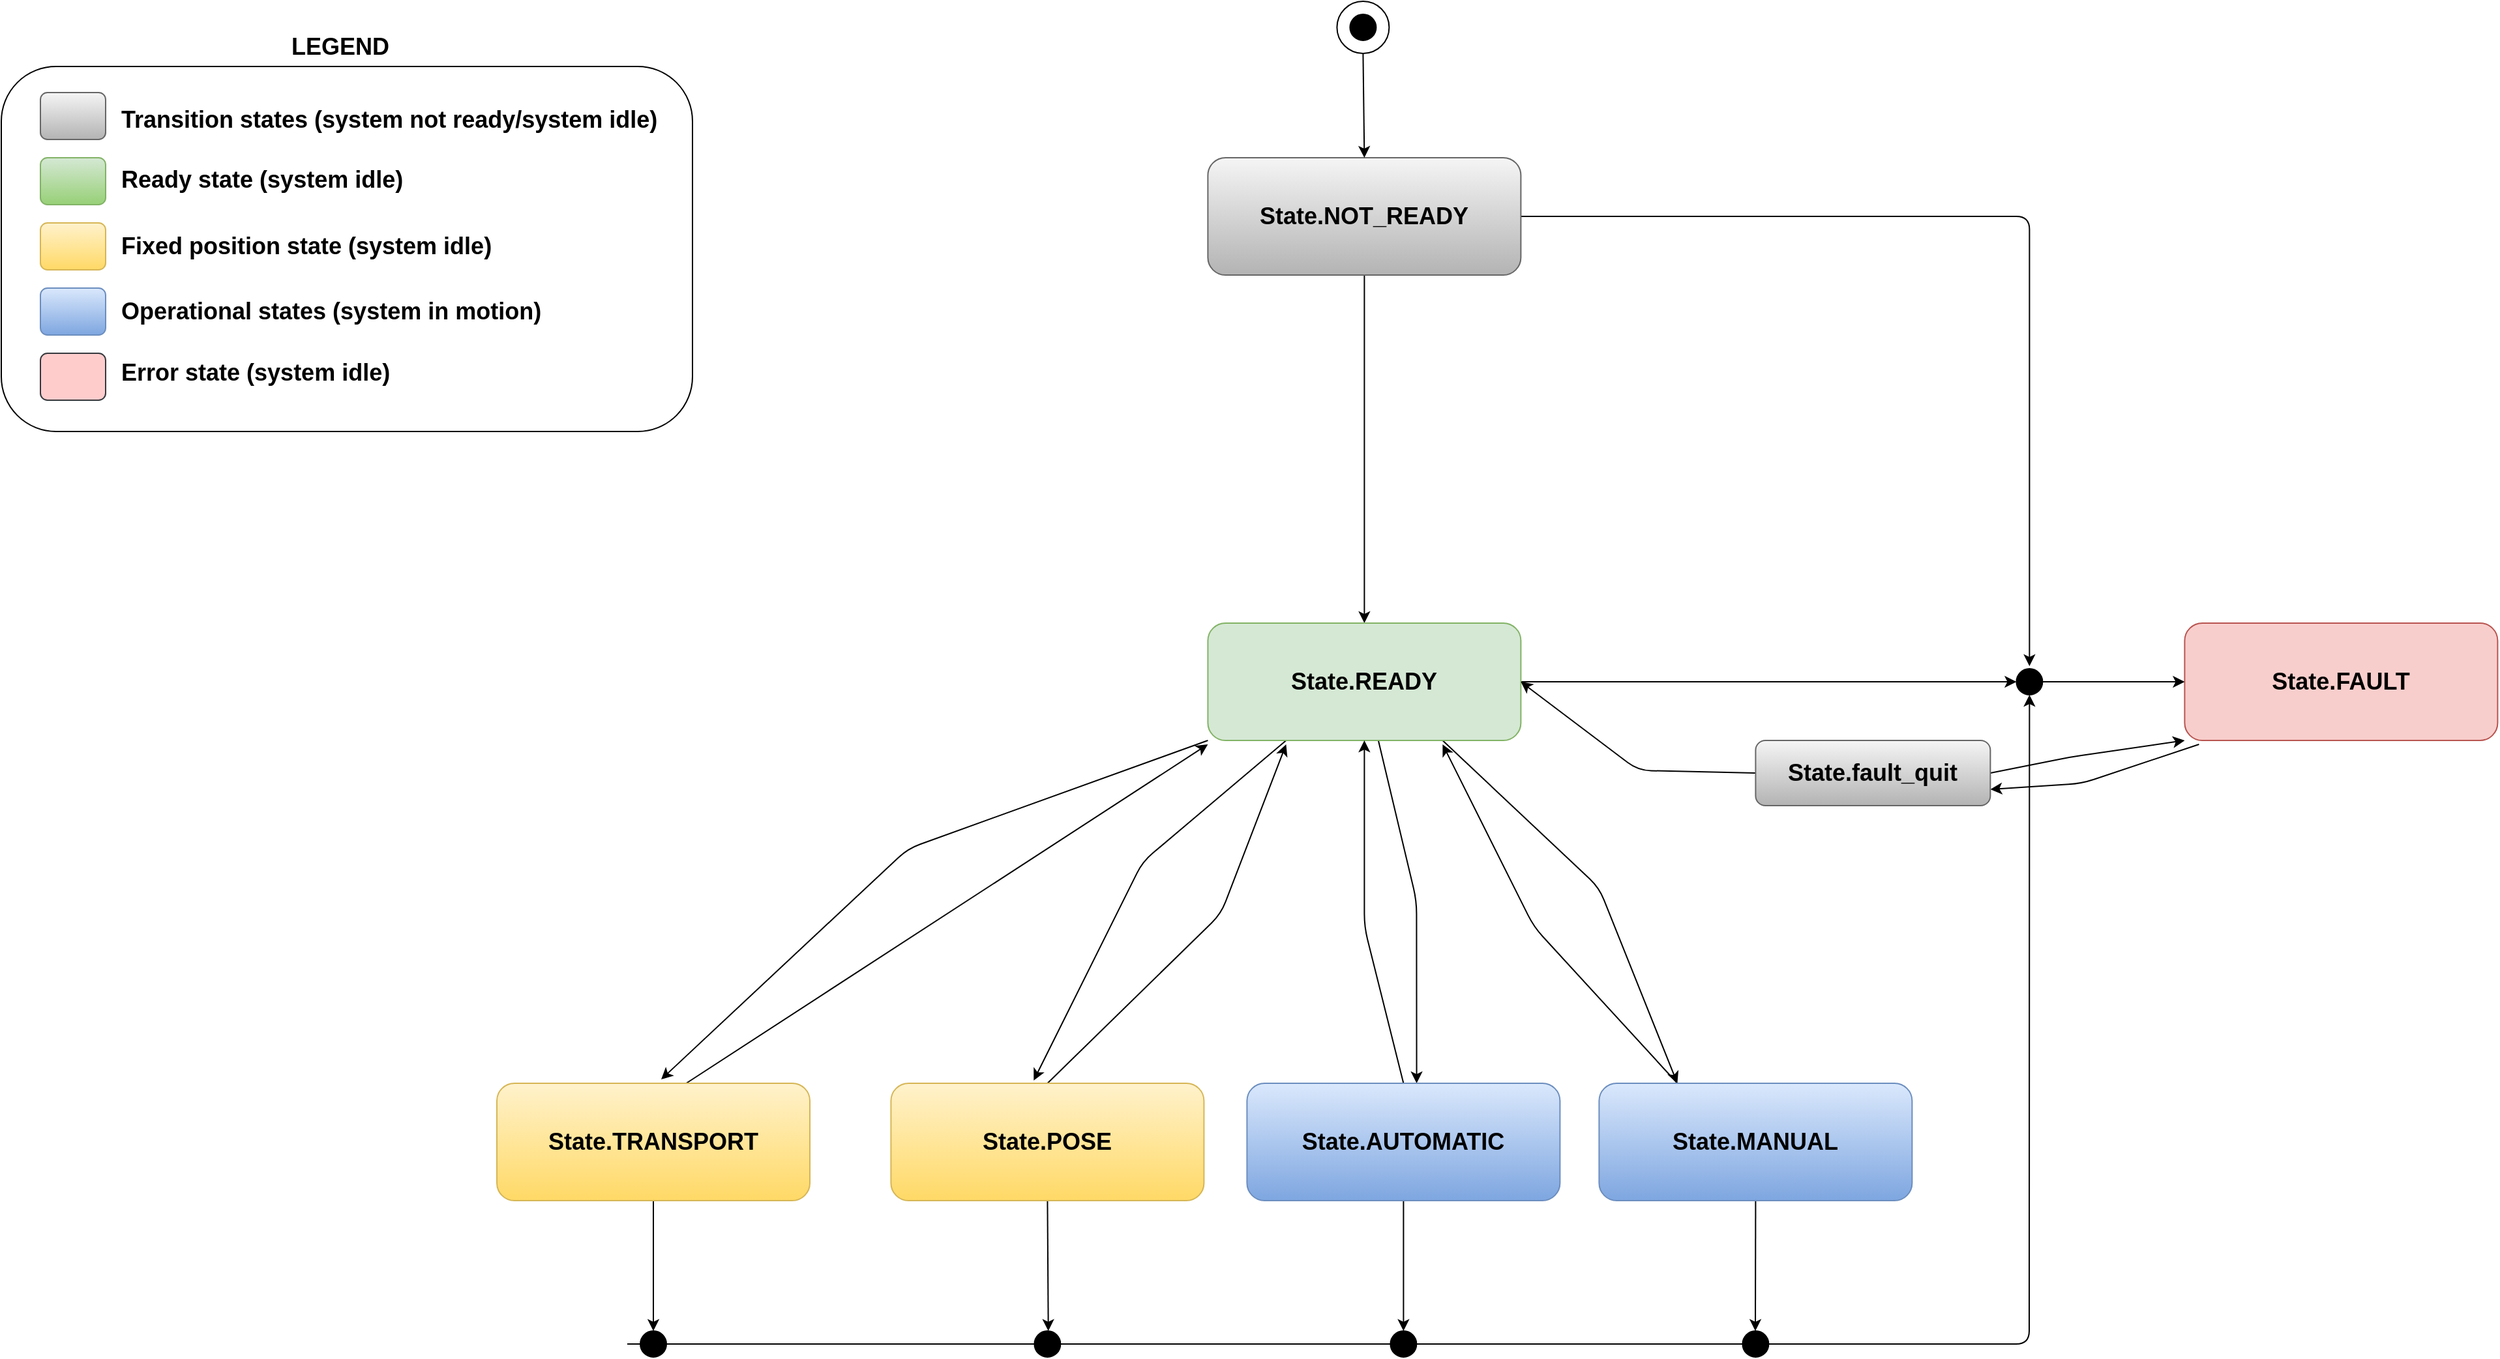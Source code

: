 <mxfile>
    <diagram id="FqQ6lfsRfvsoJLfB2MNd" name="Page-1">
        <mxGraphModel dx="3050" dy="2071" grid="1" gridSize="10" guides="1" tooltips="1" connect="1" arrows="1" fold="1" page="1" pageScale="1" pageWidth="1169" pageHeight="827" math="0" shadow="0">
            <root>
                <mxCell id="0"/>
                <mxCell id="1" parent="0"/>
                <mxCell id="24" style="edgeStyle=none;html=1;entryX=1;entryY=0.75;entryDx=0;entryDy=0;fontSize=18;" edge="1" parent="1" target="23">
                    <mxGeometry relative="1" as="geometry">
                        <mxPoint x="1695.2" y="620" as="sourcePoint"/>
                        <Array as="points">
                            <mxPoint x="1605.2" y="650"/>
                        </Array>
                    </mxGeometry>
                </mxCell>
                <mxCell id="2" value="&lt;font style=&quot;font-size: 18px;&quot;&gt;&lt;b&gt;State.&lt;/b&gt;&lt;/font&gt;&lt;span style=&quot;font-size: 18px;&quot;&gt;&lt;b&gt;FAULT&lt;/b&gt;&lt;/span&gt;" style="rounded=1;whiteSpace=wrap;html=1;fillColor=#f8cecc;strokeColor=#b85450;" vertex="1" parent="1">
                    <mxGeometry x="1684.2" y="527" width="240" height="90" as="geometry"/>
                </mxCell>
                <mxCell id="10" style="edgeStyle=none;html=1;exitX=1;exitY=0.5;exitDx=0;exitDy=0;fontSize=18;" edge="1" parent="1" source="3">
                    <mxGeometry relative="1" as="geometry">
                        <mxPoint x="1565.2" y="560" as="targetPoint"/>
                        <Array as="points">
                            <mxPoint x="1565.2" y="215"/>
                        </Array>
                    </mxGeometry>
                </mxCell>
                <mxCell id="22" style="edgeStyle=none;html=1;exitX=0.5;exitY=1;exitDx=0;exitDy=0;entryX=0.5;entryY=0;entryDx=0;entryDy=0;fontSize=18;" edge="1" parent="1" source="3" target="5">
                    <mxGeometry relative="1" as="geometry"/>
                </mxCell>
                <mxCell id="3" value="&lt;font style=&quot;font-size: 18px;&quot;&gt;&lt;b&gt;State.&lt;/b&gt;&lt;/font&gt;&lt;span style=&quot;font-size: 18px;&quot;&gt;&lt;b&gt;NOT_READY&lt;/b&gt;&lt;/span&gt;" style="rounded=1;whiteSpace=wrap;html=1;fillColor=#f5f5f5;gradientColor=#b3b3b3;strokeColor=#666666;" vertex="1" parent="1">
                    <mxGeometry x="935.2" y="170" width="240" height="90" as="geometry"/>
                </mxCell>
                <mxCell id="15" style="edgeStyle=none;html=1;exitX=0.5;exitY=0;exitDx=0;exitDy=0;fontSize=18;" edge="1" parent="1">
                    <mxGeometry relative="1" as="geometry">
                        <mxPoint x="935.2" y="620" as="targetPoint"/>
                        <mxPoint x="535.2" y="880" as="sourcePoint"/>
                        <Array as="points"/>
                    </mxGeometry>
                </mxCell>
                <mxCell id="45" style="edgeStyle=none;html=1;exitX=0.5;exitY=1;exitDx=0;exitDy=0;fontSize=18;" edge="1" parent="1" source="4">
                    <mxGeometry relative="1" as="geometry">
                        <mxPoint x="510" y="1070" as="targetPoint"/>
                    </mxGeometry>
                </mxCell>
                <mxCell id="4" value="&lt;font style=&quot;font-size: 18px;&quot;&gt;&lt;b&gt;State.TRANSPORT&lt;/b&gt;&lt;/font&gt;" style="rounded=1;whiteSpace=wrap;html=1;fillColor=#fff2cc;gradientColor=#ffd966;strokeColor=#d6b656;" vertex="1" parent="1">
                    <mxGeometry x="390" y="880" width="240" height="90" as="geometry"/>
                </mxCell>
                <mxCell id="9" style="edgeStyle=none;html=1;fontSize=18;entryX=0;entryY=0.5;entryDx=0;entryDy=0;" edge="1" parent="1" source="5" target="7">
                    <mxGeometry relative="1" as="geometry">
                        <mxPoint x="1405.2" y="572" as="targetPoint"/>
                    </mxGeometry>
                </mxCell>
                <mxCell id="14" style="edgeStyle=none;html=1;exitX=0;exitY=1;exitDx=0;exitDy=0;entryX=0.42;entryY=-0.033;entryDx=0;entryDy=0;entryPerimeter=0;fontSize=18;" edge="1" parent="1" source="5">
                    <mxGeometry relative="1" as="geometry">
                        <mxPoint x="516.0" y="877.03" as="targetPoint"/>
                        <Array as="points">
                            <mxPoint x="705.2" y="700"/>
                        </Array>
                    </mxGeometry>
                </mxCell>
                <mxCell id="20" style="edgeStyle=none;html=1;exitX=0.25;exitY=1;exitDx=0;exitDy=0;entryX=0.456;entryY=-0.024;entryDx=0;entryDy=0;entryPerimeter=0;fontSize=18;" edge="1" parent="1" source="5" target="13">
                    <mxGeometry relative="1" as="geometry">
                        <Array as="points">
                            <mxPoint x="885.2" y="710"/>
                        </Array>
                    </mxGeometry>
                </mxCell>
                <mxCell id="28" style="edgeStyle=none;html=1;entryX=0.542;entryY=0;entryDx=0;entryDy=0;entryPerimeter=0;fontSize=18;" edge="1" parent="1" source="5" target="11">
                    <mxGeometry relative="1" as="geometry">
                        <Array as="points">
                            <mxPoint x="1095.2" y="740"/>
                        </Array>
                    </mxGeometry>
                </mxCell>
                <mxCell id="30" style="edgeStyle=none;html=1;exitX=0.75;exitY=1;exitDx=0;exitDy=0;entryX=0.25;entryY=0;entryDx=0;entryDy=0;fontSize=18;" edge="1" parent="1" source="5" target="12">
                    <mxGeometry relative="1" as="geometry">
                        <Array as="points">
                            <mxPoint x="1235.2" y="730"/>
                        </Array>
                    </mxGeometry>
                </mxCell>
                <mxCell id="5" value="&lt;font style=&quot;font-size: 18px;&quot;&gt;&lt;b&gt;State.R&lt;/b&gt;&lt;/font&gt;&lt;span style=&quot;font-size: 18px;&quot;&gt;&lt;b&gt;EADY&lt;/b&gt;&lt;/span&gt;" style="rounded=1;whiteSpace=wrap;html=1;fillColor=#d5e8d4;strokeColor=#82b366;" vertex="1" parent="1">
                    <mxGeometry x="935.2" y="527" width="240" height="90" as="geometry"/>
                </mxCell>
                <mxCell id="8" style="edgeStyle=none;html=1;exitX=1;exitY=0.5;exitDx=0;exitDy=0;entryX=0;entryY=0.5;entryDx=0;entryDy=0;fontSize=18;" edge="1" parent="1" source="7" target="2">
                    <mxGeometry relative="1" as="geometry"/>
                </mxCell>
                <mxCell id="7" value="" style="ellipse;whiteSpace=wrap;html=1;aspect=fixed;fontSize=18;fillColor=#000000;" vertex="1" parent="1">
                    <mxGeometry x="1555.2" y="562" width="20" height="20" as="geometry"/>
                </mxCell>
                <mxCell id="27" style="edgeStyle=none;html=1;exitX=0.5;exitY=0;exitDx=0;exitDy=0;entryX=0.5;entryY=1;entryDx=0;entryDy=0;fontSize=18;" edge="1" parent="1" source="11" target="5">
                    <mxGeometry relative="1" as="geometry">
                        <Array as="points">
                            <mxPoint x="1055.2" y="760"/>
                        </Array>
                    </mxGeometry>
                </mxCell>
                <mxCell id="48" style="edgeStyle=none;html=1;exitX=0.5;exitY=1;exitDx=0;exitDy=0;fontSize=18;entryX=0.5;entryY=0;entryDx=0;entryDy=0;" edge="1" parent="1" source="11" target="53">
                    <mxGeometry relative="1" as="geometry">
                        <mxPoint x="1085.714" y="1080" as="targetPoint"/>
                    </mxGeometry>
                </mxCell>
                <mxCell id="11" value="&lt;font style=&quot;font-size: 18px;&quot;&gt;&lt;b&gt;State.AUTOMATIC&lt;/b&gt;&lt;/font&gt;" style="rounded=1;whiteSpace=wrap;html=1;fillColor=#dae8fc;gradientColor=#7ea6e0;strokeColor=#6c8ebf;" vertex="1" parent="1">
                    <mxGeometry x="965.2" y="880" width="240" height="90" as="geometry"/>
                </mxCell>
                <mxCell id="31" style="edgeStyle=none;html=1;fontSize=18;exitX=0.25;exitY=0;exitDx=0;exitDy=0;" edge="1" parent="1" source="12">
                    <mxGeometry relative="1" as="geometry">
                        <mxPoint x="1115.2" y="620" as="targetPoint"/>
                        <Array as="points">
                            <mxPoint x="1185.2" y="760"/>
                        </Array>
                    </mxGeometry>
                </mxCell>
                <mxCell id="49" style="edgeStyle=none;html=1;exitX=0.5;exitY=1;exitDx=0;exitDy=0;fontSize=18;" edge="1" parent="1" source="12">
                    <mxGeometry relative="1" as="geometry">
                        <mxPoint x="1355" y="1070" as="targetPoint"/>
                    </mxGeometry>
                </mxCell>
                <mxCell id="12" value="&lt;font style=&quot;font-size: 18px;&quot;&gt;&lt;b&gt;State.MANUAL&lt;/b&gt;&lt;/font&gt;" style="rounded=1;whiteSpace=wrap;html=1;fillColor=#dae8fc;gradientColor=#7ea6e0;strokeColor=#6c8ebf;" vertex="1" parent="1">
                    <mxGeometry x="1235.2" y="880" width="240" height="90" as="geometry"/>
                </mxCell>
                <mxCell id="21" style="edgeStyle=none;html=1;fontSize=18;exitX=0.5;exitY=0;exitDx=0;exitDy=0;" edge="1" parent="1" source="13">
                    <mxGeometry relative="1" as="geometry">
                        <mxPoint x="995.2" y="620" as="targetPoint"/>
                        <mxPoint x="915.2" y="870" as="sourcePoint"/>
                        <Array as="points">
                            <mxPoint x="945.2" y="750"/>
                        </Array>
                    </mxGeometry>
                </mxCell>
                <mxCell id="47" style="edgeStyle=none;html=1;exitX=0.5;exitY=1;exitDx=0;exitDy=0;fontSize=18;" edge="1" parent="1" source="13">
                    <mxGeometry relative="1" as="geometry">
                        <mxPoint x="812.857" y="1070" as="targetPoint"/>
                    </mxGeometry>
                </mxCell>
                <mxCell id="13" value="&lt;font style=&quot;font-size: 18px;&quot;&gt;&lt;b&gt;State.POSE&lt;/b&gt;&lt;/font&gt;" style="rounded=1;whiteSpace=wrap;html=1;fillColor=#fff2cc;gradientColor=#ffd966;strokeColor=#d6b656;" vertex="1" parent="1">
                    <mxGeometry x="692.2" y="880" width="240" height="90" as="geometry"/>
                </mxCell>
                <mxCell id="18" value="" style="group" vertex="1" connectable="0" parent="1">
                    <mxGeometry x="1034.2" y="50" width="40" height="40" as="geometry"/>
                </mxCell>
                <mxCell id="17" value="" style="ellipse;whiteSpace=wrap;html=1;aspect=fixed;fontSize=18;fillColor=#FFFFFF;" vertex="1" parent="18">
                    <mxGeometry width="40" height="40" as="geometry"/>
                </mxCell>
                <mxCell id="16" value="" style="ellipse;whiteSpace=wrap;html=1;aspect=fixed;fontSize=18;fillColor=#000000;" vertex="1" parent="18">
                    <mxGeometry x="10" y="10" width="20" height="20" as="geometry"/>
                </mxCell>
                <mxCell id="19" style="edgeStyle=none;html=1;exitX=0.5;exitY=1;exitDx=0;exitDy=0;entryX=0.5;entryY=0;entryDx=0;entryDy=0;fontSize=18;" edge="1" parent="1" source="17" target="3">
                    <mxGeometry relative="1" as="geometry"/>
                </mxCell>
                <mxCell id="25" style="edgeStyle=none;html=1;exitX=0;exitY=0.5;exitDx=0;exitDy=0;fontSize=18;entryX=1;entryY=0.5;entryDx=0;entryDy=0;" edge="1" parent="1" source="23" target="5">
                    <mxGeometry relative="1" as="geometry">
                        <mxPoint x="1055.2" y="620" as="targetPoint"/>
                        <Array as="points">
                            <mxPoint x="1265.2" y="640"/>
                        </Array>
                    </mxGeometry>
                </mxCell>
                <mxCell id="26" style="edgeStyle=none;html=1;exitX=1;exitY=0.5;exitDx=0;exitDy=0;fontSize=18;entryX=0;entryY=1;entryDx=0;entryDy=0;" edge="1" parent="1" source="23" target="2">
                    <mxGeometry relative="1" as="geometry">
                        <mxPoint x="1695.2" y="620" as="targetPoint"/>
                        <Array as="points">
                            <mxPoint x="1595.2" y="630"/>
                        </Array>
                    </mxGeometry>
                </mxCell>
                <mxCell id="23" value="&lt;font style=&quot;font-size: 18px;&quot;&gt;&lt;b&gt;State.fault_quit&lt;/b&gt;&lt;/font&gt;" style="rounded=1;whiteSpace=wrap;html=1;fillColor=#f5f5f5;gradientColor=#b3b3b3;strokeColor=#666666;" vertex="1" parent="1">
                    <mxGeometry x="1355.2" y="617" width="180" height="50" as="geometry"/>
                </mxCell>
                <mxCell id="33" value="" style="rounded=1;whiteSpace=wrap;html=1;fillColor=#f5f5f5;gradientColor=#b3b3b3;strokeColor=#666666;" vertex="1" parent="1">
                    <mxGeometry x="40" y="120" width="50" height="36" as="geometry"/>
                </mxCell>
                <mxCell id="34" value="" style="rounded=1;whiteSpace=wrap;html=1;fillColor=#d5e8d4;gradientColor=#97d077;strokeColor=#82b366;" vertex="1" parent="1">
                    <mxGeometry x="40" y="170" width="50" height="36" as="geometry"/>
                </mxCell>
                <mxCell id="35" value="Transition states (system not ready/system idle)" style="text;html=1;strokeColor=none;fillColor=none;align=left;verticalAlign=middle;whiteSpace=wrap;rounded=0;fontSize=18;fontStyle=1" vertex="1" parent="1">
                    <mxGeometry x="100" y="126" width="550" height="30" as="geometry"/>
                </mxCell>
                <mxCell id="36" value="Ready state (system idle)" style="text;html=1;strokeColor=none;fillColor=none;align=left;verticalAlign=middle;whiteSpace=wrap;rounded=0;fontSize=18;fontStyle=1" vertex="1" parent="1">
                    <mxGeometry x="100" y="172" width="550" height="30" as="geometry"/>
                </mxCell>
                <mxCell id="37" value="" style="rounded=1;whiteSpace=wrap;html=1;fillColor=#fff2cc;gradientColor=#ffd966;strokeColor=#d6b656;" vertex="1" parent="1">
                    <mxGeometry x="40" y="220" width="50" height="36" as="geometry"/>
                </mxCell>
                <mxCell id="38" value="Fixed position state (system idle)" style="text;html=1;strokeColor=none;fillColor=none;align=left;verticalAlign=middle;whiteSpace=wrap;rounded=0;fontSize=18;fontStyle=1" vertex="1" parent="1">
                    <mxGeometry x="100" y="223" width="550" height="30" as="geometry"/>
                </mxCell>
                <mxCell id="39" value="" style="rounded=1;whiteSpace=wrap;html=1;fillColor=#dae8fc;gradientColor=#7ea6e0;strokeColor=#6c8ebf;" vertex="1" parent="1">
                    <mxGeometry x="40" y="270" width="50" height="36" as="geometry"/>
                </mxCell>
                <mxCell id="40" value="Operational states (system in motion)" style="text;html=1;strokeColor=none;fillColor=none;align=left;verticalAlign=middle;whiteSpace=wrap;rounded=0;fontSize=18;fontStyle=1" vertex="1" parent="1">
                    <mxGeometry x="100" y="273" width="550" height="30" as="geometry"/>
                </mxCell>
                <mxCell id="41" value="" style="rounded=1;whiteSpace=wrap;html=1;fillColor=#ffcccc;strokeColor=#36393d;" vertex="1" parent="1">
                    <mxGeometry x="40" y="320" width="50" height="36" as="geometry"/>
                </mxCell>
                <mxCell id="42" value="Error state (system idle)" style="text;html=1;strokeColor=none;fillColor=none;align=left;verticalAlign=middle;whiteSpace=wrap;rounded=0;fontSize=18;fontStyle=1" vertex="1" parent="1">
                    <mxGeometry x="100" y="320" width="550" height="30" as="geometry"/>
                </mxCell>
                <mxCell id="43" value="" style="rounded=1;whiteSpace=wrap;html=1;fontSize=18;fillColor=none;" vertex="1" parent="1">
                    <mxGeometry x="10" y="100" width="530" height="280" as="geometry"/>
                </mxCell>
                <mxCell id="44" value="LEGEND" style="text;html=1;strokeColor=none;fillColor=none;align=center;verticalAlign=middle;whiteSpace=wrap;rounded=0;fontSize=18;fontStyle=1" vertex="1" parent="1">
                    <mxGeometry x="240" y="70" width="60" height="30" as="geometry"/>
                </mxCell>
                <mxCell id="46" value="" style="endArrow=classic;html=1;fontSize=18;startArrow=none;entryX=0.5;entryY=1;entryDx=0;entryDy=0;endFill=1;" edge="1" parent="1" source="55" target="7">
                    <mxGeometry width="50" height="50" relative="1" as="geometry">
                        <mxPoint x="490" y="1080" as="sourcePoint"/>
                        <mxPoint x="1570" y="590" as="targetPoint"/>
                        <Array as="points">
                            <mxPoint x="1565" y="1080"/>
                        </Array>
                    </mxGeometry>
                </mxCell>
                <mxCell id="50" value="" style="ellipse;whiteSpace=wrap;html=1;aspect=fixed;fontSize=18;fillColor=#000000;" vertex="1" parent="1">
                    <mxGeometry x="500" y="1070" width="20" height="20" as="geometry"/>
                </mxCell>
                <mxCell id="52" value="" style="endArrow=none;html=1;fontSize=18;" edge="1" parent="1" target="51">
                    <mxGeometry width="50" height="50" relative="1" as="geometry">
                        <mxPoint x="490" y="1080" as="sourcePoint"/>
                        <mxPoint x="1550" y="1080" as="targetPoint"/>
                    </mxGeometry>
                </mxCell>
                <mxCell id="51" value="" style="ellipse;whiteSpace=wrap;html=1;aspect=fixed;fontSize=18;fillColor=#000000;" vertex="1" parent="1">
                    <mxGeometry x="802.2" y="1070" width="20" height="20" as="geometry"/>
                </mxCell>
                <mxCell id="54" value="" style="endArrow=none;html=1;fontSize=18;startArrow=none;" edge="1" parent="1" source="51" target="53">
                    <mxGeometry width="50" height="50" relative="1" as="geometry">
                        <mxPoint x="822.2" y="1080" as="sourcePoint"/>
                        <mxPoint x="1550" y="1080" as="targetPoint"/>
                    </mxGeometry>
                </mxCell>
                <mxCell id="53" value="" style="ellipse;whiteSpace=wrap;html=1;aspect=fixed;fontSize=18;fillColor=#000000;" vertex="1" parent="1">
                    <mxGeometry x="1075.2" y="1070" width="20" height="20" as="geometry"/>
                </mxCell>
                <mxCell id="56" value="" style="endArrow=none;html=1;fontSize=18;startArrow=none;" edge="1" parent="1" source="53" target="55">
                    <mxGeometry width="50" height="50" relative="1" as="geometry">
                        <mxPoint x="1095.2" y="1080" as="sourcePoint"/>
                        <mxPoint x="1550" y="1080" as="targetPoint"/>
                    </mxGeometry>
                </mxCell>
                <mxCell id="55" value="" style="ellipse;whiteSpace=wrap;html=1;aspect=fixed;fontSize=18;fillColor=#000000;" vertex="1" parent="1">
                    <mxGeometry x="1345.2" y="1070" width="20" height="20" as="geometry"/>
                </mxCell>
            </root>
        </mxGraphModel>
    </diagram>
</mxfile>
